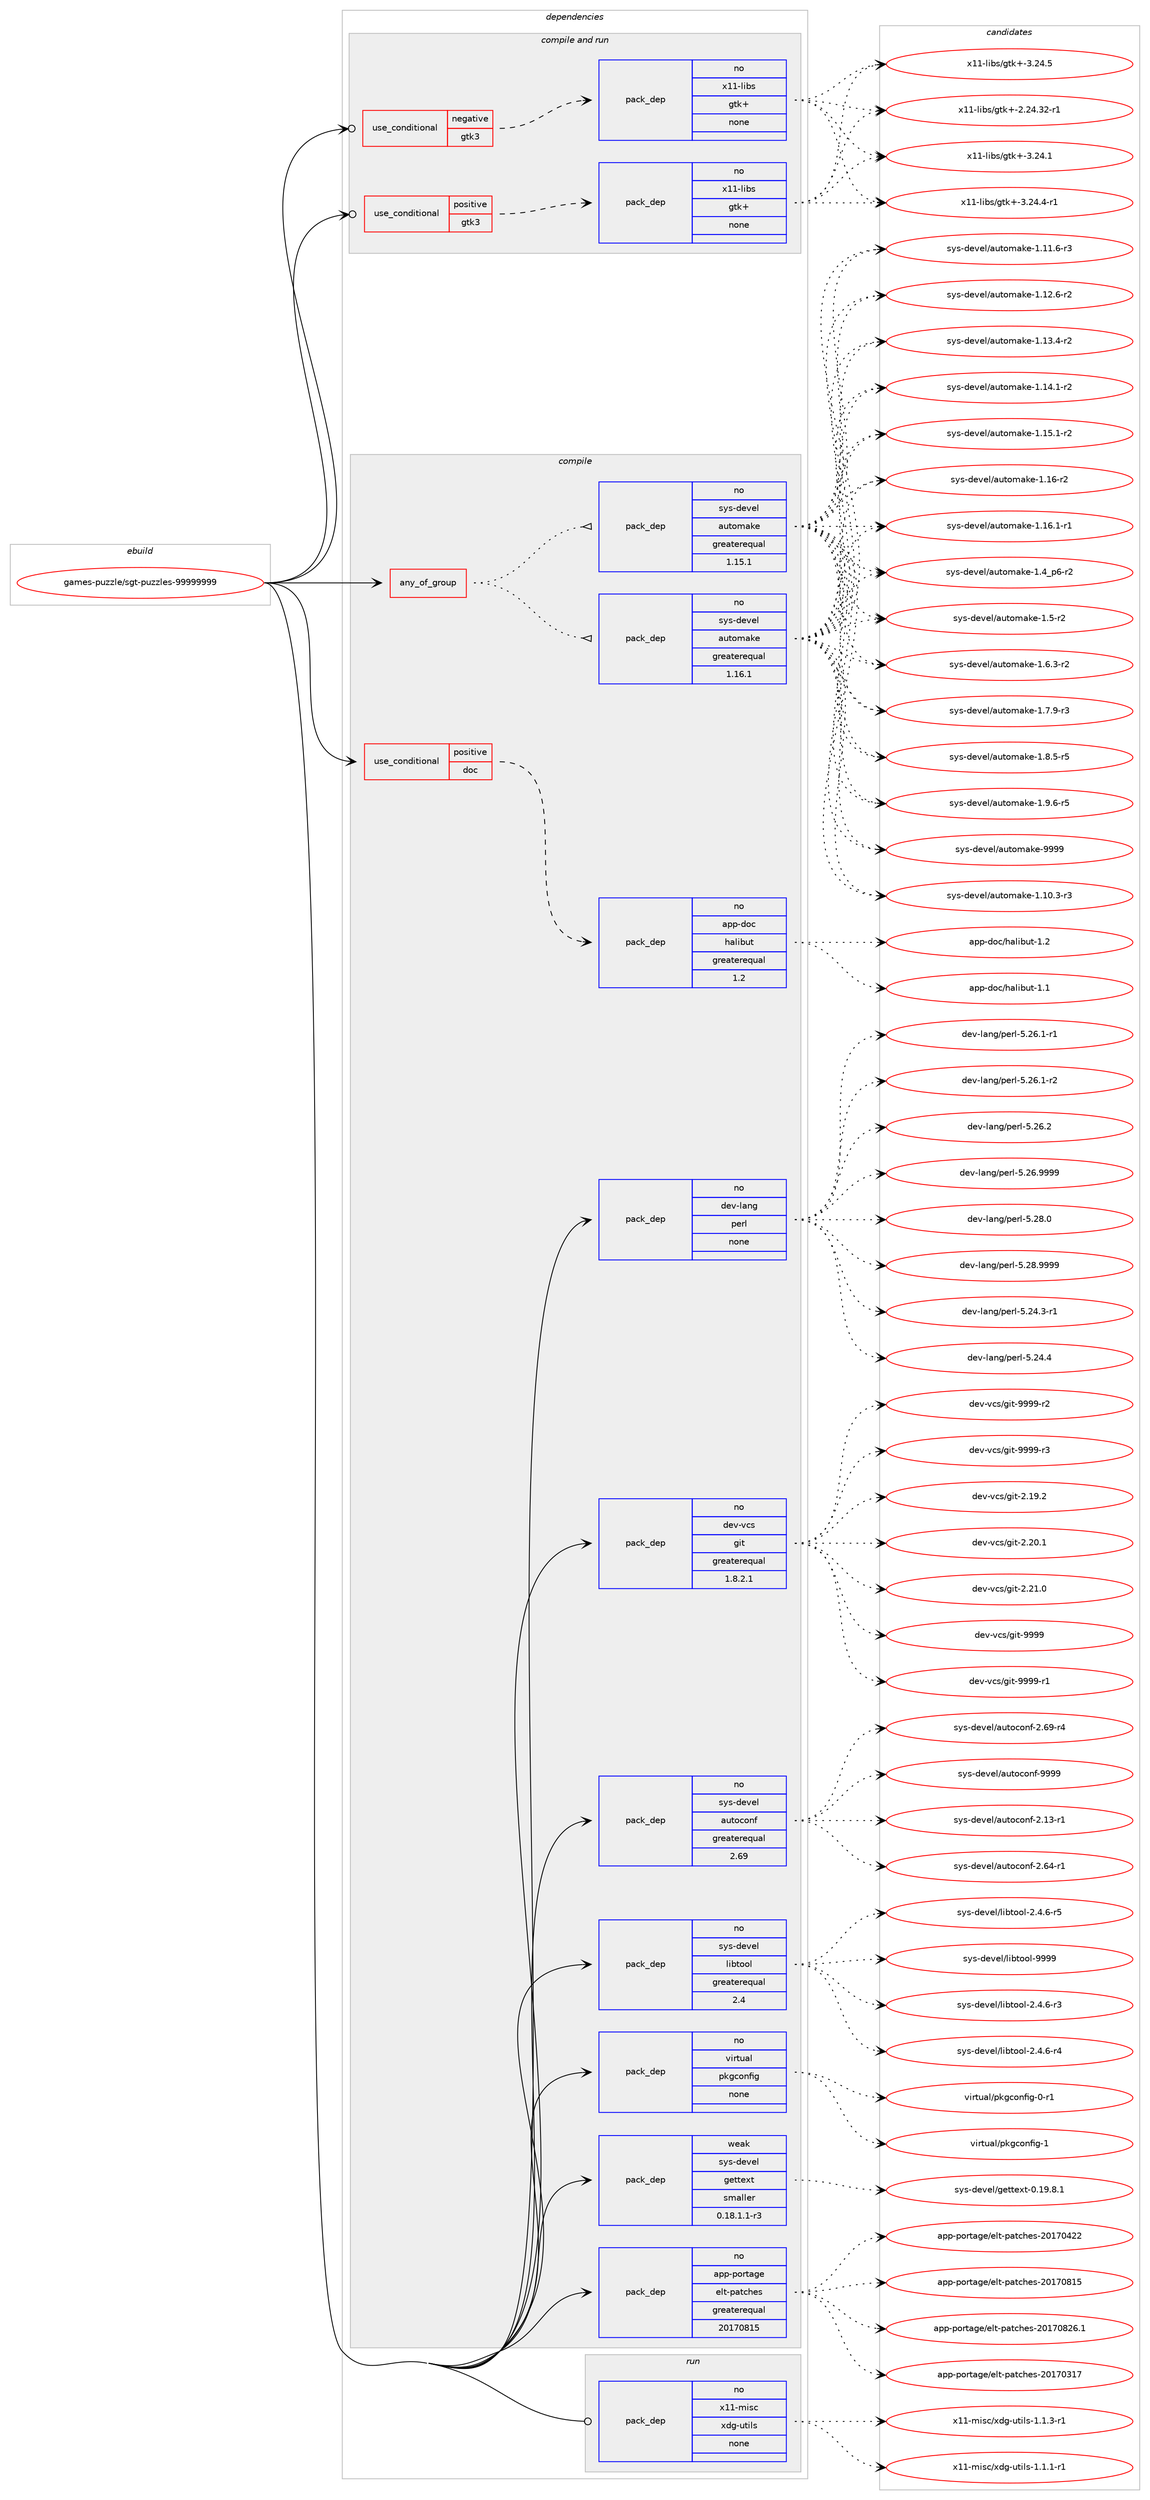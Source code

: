 digraph prolog {

# *************
# Graph options
# *************

newrank=true;
concentrate=true;
compound=true;
graph [rankdir=LR,fontname=Helvetica,fontsize=10,ranksep=1.5];#, ranksep=2.5, nodesep=0.2];
edge  [arrowhead=vee];
node  [fontname=Helvetica,fontsize=10];

# **********
# The ebuild
# **********

subgraph cluster_leftcol {
color=gray;
rank=same;
label=<<i>ebuild</i>>;
id [label="games-puzzle/sgt-puzzles-99999999", color=red, width=4, href="../games-puzzle/sgt-puzzles-99999999.svg"];
}

# ****************
# The dependencies
# ****************

subgraph cluster_midcol {
color=gray;
label=<<i>dependencies</i>>;
subgraph cluster_compile {
fillcolor="#eeeeee";
style=filled;
label=<<i>compile</i>>;
subgraph any23476 {
dependency1559564 [label=<<TABLE BORDER="0" CELLBORDER="1" CELLSPACING="0" CELLPADDING="4"><TR><TD CELLPADDING="10">any_of_group</TD></TR></TABLE>>, shape=none, color=red];subgraph pack1108554 {
dependency1559565 [label=<<TABLE BORDER="0" CELLBORDER="1" CELLSPACING="0" CELLPADDING="4" WIDTH="220"><TR><TD ROWSPAN="6" CELLPADDING="30">pack_dep</TD></TR><TR><TD WIDTH="110">no</TD></TR><TR><TD>sys-devel</TD></TR><TR><TD>automake</TD></TR><TR><TD>greaterequal</TD></TR><TR><TD>1.16.1</TD></TR></TABLE>>, shape=none, color=blue];
}
dependency1559564:e -> dependency1559565:w [weight=20,style="dotted",arrowhead="oinv"];
subgraph pack1108555 {
dependency1559566 [label=<<TABLE BORDER="0" CELLBORDER="1" CELLSPACING="0" CELLPADDING="4" WIDTH="220"><TR><TD ROWSPAN="6" CELLPADDING="30">pack_dep</TD></TR><TR><TD WIDTH="110">no</TD></TR><TR><TD>sys-devel</TD></TR><TR><TD>automake</TD></TR><TR><TD>greaterequal</TD></TR><TR><TD>1.15.1</TD></TR></TABLE>>, shape=none, color=blue];
}
dependency1559564:e -> dependency1559566:w [weight=20,style="dotted",arrowhead="oinv"];
}
id:e -> dependency1559564:w [weight=20,style="solid",arrowhead="vee"];
subgraph cond426941 {
dependency1559567 [label=<<TABLE BORDER="0" CELLBORDER="1" CELLSPACING="0" CELLPADDING="4"><TR><TD ROWSPAN="3" CELLPADDING="10">use_conditional</TD></TR><TR><TD>positive</TD></TR><TR><TD>doc</TD></TR></TABLE>>, shape=none, color=red];
subgraph pack1108556 {
dependency1559568 [label=<<TABLE BORDER="0" CELLBORDER="1" CELLSPACING="0" CELLPADDING="4" WIDTH="220"><TR><TD ROWSPAN="6" CELLPADDING="30">pack_dep</TD></TR><TR><TD WIDTH="110">no</TD></TR><TR><TD>app-doc</TD></TR><TR><TD>halibut</TD></TR><TR><TD>greaterequal</TD></TR><TR><TD>1.2</TD></TR></TABLE>>, shape=none, color=blue];
}
dependency1559567:e -> dependency1559568:w [weight=20,style="dashed",arrowhead="vee"];
}
id:e -> dependency1559567:w [weight=20,style="solid",arrowhead="vee"];
subgraph pack1108557 {
dependency1559569 [label=<<TABLE BORDER="0" CELLBORDER="1" CELLSPACING="0" CELLPADDING="4" WIDTH="220"><TR><TD ROWSPAN="6" CELLPADDING="30">pack_dep</TD></TR><TR><TD WIDTH="110">no</TD></TR><TR><TD>app-portage</TD></TR><TR><TD>elt-patches</TD></TR><TR><TD>greaterequal</TD></TR><TR><TD>20170815</TD></TR></TABLE>>, shape=none, color=blue];
}
id:e -> dependency1559569:w [weight=20,style="solid",arrowhead="vee"];
subgraph pack1108558 {
dependency1559570 [label=<<TABLE BORDER="0" CELLBORDER="1" CELLSPACING="0" CELLPADDING="4" WIDTH="220"><TR><TD ROWSPAN="6" CELLPADDING="30">pack_dep</TD></TR><TR><TD WIDTH="110">no</TD></TR><TR><TD>dev-lang</TD></TR><TR><TD>perl</TD></TR><TR><TD>none</TD></TR><TR><TD></TD></TR></TABLE>>, shape=none, color=blue];
}
id:e -> dependency1559570:w [weight=20,style="solid",arrowhead="vee"];
subgraph pack1108559 {
dependency1559571 [label=<<TABLE BORDER="0" CELLBORDER="1" CELLSPACING="0" CELLPADDING="4" WIDTH="220"><TR><TD ROWSPAN="6" CELLPADDING="30">pack_dep</TD></TR><TR><TD WIDTH="110">no</TD></TR><TR><TD>dev-vcs</TD></TR><TR><TD>git</TD></TR><TR><TD>greaterequal</TD></TR><TR><TD>1.8.2.1</TD></TR></TABLE>>, shape=none, color=blue];
}
id:e -> dependency1559571:w [weight=20,style="solid",arrowhead="vee"];
subgraph pack1108560 {
dependency1559572 [label=<<TABLE BORDER="0" CELLBORDER="1" CELLSPACING="0" CELLPADDING="4" WIDTH="220"><TR><TD ROWSPAN="6" CELLPADDING="30">pack_dep</TD></TR><TR><TD WIDTH="110">no</TD></TR><TR><TD>sys-devel</TD></TR><TR><TD>autoconf</TD></TR><TR><TD>greaterequal</TD></TR><TR><TD>2.69</TD></TR></TABLE>>, shape=none, color=blue];
}
id:e -> dependency1559572:w [weight=20,style="solid",arrowhead="vee"];
subgraph pack1108561 {
dependency1559573 [label=<<TABLE BORDER="0" CELLBORDER="1" CELLSPACING="0" CELLPADDING="4" WIDTH="220"><TR><TD ROWSPAN="6" CELLPADDING="30">pack_dep</TD></TR><TR><TD WIDTH="110">no</TD></TR><TR><TD>sys-devel</TD></TR><TR><TD>libtool</TD></TR><TR><TD>greaterequal</TD></TR><TR><TD>2.4</TD></TR></TABLE>>, shape=none, color=blue];
}
id:e -> dependency1559573:w [weight=20,style="solid",arrowhead="vee"];
subgraph pack1108562 {
dependency1559574 [label=<<TABLE BORDER="0" CELLBORDER="1" CELLSPACING="0" CELLPADDING="4" WIDTH="220"><TR><TD ROWSPAN="6" CELLPADDING="30">pack_dep</TD></TR><TR><TD WIDTH="110">no</TD></TR><TR><TD>virtual</TD></TR><TR><TD>pkgconfig</TD></TR><TR><TD>none</TD></TR><TR><TD></TD></TR></TABLE>>, shape=none, color=blue];
}
id:e -> dependency1559574:w [weight=20,style="solid",arrowhead="vee"];
subgraph pack1108563 {
dependency1559575 [label=<<TABLE BORDER="0" CELLBORDER="1" CELLSPACING="0" CELLPADDING="4" WIDTH="220"><TR><TD ROWSPAN="6" CELLPADDING="30">pack_dep</TD></TR><TR><TD WIDTH="110">weak</TD></TR><TR><TD>sys-devel</TD></TR><TR><TD>gettext</TD></TR><TR><TD>smaller</TD></TR><TR><TD>0.18.1.1-r3</TD></TR></TABLE>>, shape=none, color=blue];
}
id:e -> dependency1559575:w [weight=20,style="solid",arrowhead="vee"];
}
subgraph cluster_compileandrun {
fillcolor="#eeeeee";
style=filled;
label=<<i>compile and run</i>>;
subgraph cond426942 {
dependency1559576 [label=<<TABLE BORDER="0" CELLBORDER="1" CELLSPACING="0" CELLPADDING="4"><TR><TD ROWSPAN="3" CELLPADDING="10">use_conditional</TD></TR><TR><TD>negative</TD></TR><TR><TD>gtk3</TD></TR></TABLE>>, shape=none, color=red];
subgraph pack1108564 {
dependency1559577 [label=<<TABLE BORDER="0" CELLBORDER="1" CELLSPACING="0" CELLPADDING="4" WIDTH="220"><TR><TD ROWSPAN="6" CELLPADDING="30">pack_dep</TD></TR><TR><TD WIDTH="110">no</TD></TR><TR><TD>x11-libs</TD></TR><TR><TD>gtk+</TD></TR><TR><TD>none</TD></TR><TR><TD></TD></TR></TABLE>>, shape=none, color=blue];
}
dependency1559576:e -> dependency1559577:w [weight=20,style="dashed",arrowhead="vee"];
}
id:e -> dependency1559576:w [weight=20,style="solid",arrowhead="odotvee"];
subgraph cond426943 {
dependency1559578 [label=<<TABLE BORDER="0" CELLBORDER="1" CELLSPACING="0" CELLPADDING="4"><TR><TD ROWSPAN="3" CELLPADDING="10">use_conditional</TD></TR><TR><TD>positive</TD></TR><TR><TD>gtk3</TD></TR></TABLE>>, shape=none, color=red];
subgraph pack1108565 {
dependency1559579 [label=<<TABLE BORDER="0" CELLBORDER="1" CELLSPACING="0" CELLPADDING="4" WIDTH="220"><TR><TD ROWSPAN="6" CELLPADDING="30">pack_dep</TD></TR><TR><TD WIDTH="110">no</TD></TR><TR><TD>x11-libs</TD></TR><TR><TD>gtk+</TD></TR><TR><TD>none</TD></TR><TR><TD></TD></TR></TABLE>>, shape=none, color=blue];
}
dependency1559578:e -> dependency1559579:w [weight=20,style="dashed",arrowhead="vee"];
}
id:e -> dependency1559578:w [weight=20,style="solid",arrowhead="odotvee"];
}
subgraph cluster_run {
fillcolor="#eeeeee";
style=filled;
label=<<i>run</i>>;
subgraph pack1108566 {
dependency1559580 [label=<<TABLE BORDER="0" CELLBORDER="1" CELLSPACING="0" CELLPADDING="4" WIDTH="220"><TR><TD ROWSPAN="6" CELLPADDING="30">pack_dep</TD></TR><TR><TD WIDTH="110">no</TD></TR><TR><TD>x11-misc</TD></TR><TR><TD>xdg-utils</TD></TR><TR><TD>none</TD></TR><TR><TD></TD></TR></TABLE>>, shape=none, color=blue];
}
id:e -> dependency1559580:w [weight=20,style="solid",arrowhead="odot"];
}
}

# **************
# The candidates
# **************

subgraph cluster_choices {
rank=same;
color=gray;
label=<<i>candidates</i>>;

subgraph choice1108554 {
color=black;
nodesep=1;
choice11512111545100101118101108479711711611110997107101454946494846514511451 [label="sys-devel/automake-1.10.3-r3", color=red, width=4,href="../sys-devel/automake-1.10.3-r3.svg"];
choice11512111545100101118101108479711711611110997107101454946494946544511451 [label="sys-devel/automake-1.11.6-r3", color=red, width=4,href="../sys-devel/automake-1.11.6-r3.svg"];
choice11512111545100101118101108479711711611110997107101454946495046544511450 [label="sys-devel/automake-1.12.6-r2", color=red, width=4,href="../sys-devel/automake-1.12.6-r2.svg"];
choice11512111545100101118101108479711711611110997107101454946495146524511450 [label="sys-devel/automake-1.13.4-r2", color=red, width=4,href="../sys-devel/automake-1.13.4-r2.svg"];
choice11512111545100101118101108479711711611110997107101454946495246494511450 [label="sys-devel/automake-1.14.1-r2", color=red, width=4,href="../sys-devel/automake-1.14.1-r2.svg"];
choice11512111545100101118101108479711711611110997107101454946495346494511450 [label="sys-devel/automake-1.15.1-r2", color=red, width=4,href="../sys-devel/automake-1.15.1-r2.svg"];
choice1151211154510010111810110847971171161111099710710145494649544511450 [label="sys-devel/automake-1.16-r2", color=red, width=4,href="../sys-devel/automake-1.16-r2.svg"];
choice11512111545100101118101108479711711611110997107101454946495446494511449 [label="sys-devel/automake-1.16.1-r1", color=red, width=4,href="../sys-devel/automake-1.16.1-r1.svg"];
choice115121115451001011181011084797117116111109971071014549465295112544511450 [label="sys-devel/automake-1.4_p6-r2", color=red, width=4,href="../sys-devel/automake-1.4_p6-r2.svg"];
choice11512111545100101118101108479711711611110997107101454946534511450 [label="sys-devel/automake-1.5-r2", color=red, width=4,href="../sys-devel/automake-1.5-r2.svg"];
choice115121115451001011181011084797117116111109971071014549465446514511450 [label="sys-devel/automake-1.6.3-r2", color=red, width=4,href="../sys-devel/automake-1.6.3-r2.svg"];
choice115121115451001011181011084797117116111109971071014549465546574511451 [label="sys-devel/automake-1.7.9-r3", color=red, width=4,href="../sys-devel/automake-1.7.9-r3.svg"];
choice115121115451001011181011084797117116111109971071014549465646534511453 [label="sys-devel/automake-1.8.5-r5", color=red, width=4,href="../sys-devel/automake-1.8.5-r5.svg"];
choice115121115451001011181011084797117116111109971071014549465746544511453 [label="sys-devel/automake-1.9.6-r5", color=red, width=4,href="../sys-devel/automake-1.9.6-r5.svg"];
choice115121115451001011181011084797117116111109971071014557575757 [label="sys-devel/automake-9999", color=red, width=4,href="../sys-devel/automake-9999.svg"];
dependency1559565:e -> choice11512111545100101118101108479711711611110997107101454946494846514511451:w [style=dotted,weight="100"];
dependency1559565:e -> choice11512111545100101118101108479711711611110997107101454946494946544511451:w [style=dotted,weight="100"];
dependency1559565:e -> choice11512111545100101118101108479711711611110997107101454946495046544511450:w [style=dotted,weight="100"];
dependency1559565:e -> choice11512111545100101118101108479711711611110997107101454946495146524511450:w [style=dotted,weight="100"];
dependency1559565:e -> choice11512111545100101118101108479711711611110997107101454946495246494511450:w [style=dotted,weight="100"];
dependency1559565:e -> choice11512111545100101118101108479711711611110997107101454946495346494511450:w [style=dotted,weight="100"];
dependency1559565:e -> choice1151211154510010111810110847971171161111099710710145494649544511450:w [style=dotted,weight="100"];
dependency1559565:e -> choice11512111545100101118101108479711711611110997107101454946495446494511449:w [style=dotted,weight="100"];
dependency1559565:e -> choice115121115451001011181011084797117116111109971071014549465295112544511450:w [style=dotted,weight="100"];
dependency1559565:e -> choice11512111545100101118101108479711711611110997107101454946534511450:w [style=dotted,weight="100"];
dependency1559565:e -> choice115121115451001011181011084797117116111109971071014549465446514511450:w [style=dotted,weight="100"];
dependency1559565:e -> choice115121115451001011181011084797117116111109971071014549465546574511451:w [style=dotted,weight="100"];
dependency1559565:e -> choice115121115451001011181011084797117116111109971071014549465646534511453:w [style=dotted,weight="100"];
dependency1559565:e -> choice115121115451001011181011084797117116111109971071014549465746544511453:w [style=dotted,weight="100"];
dependency1559565:e -> choice115121115451001011181011084797117116111109971071014557575757:w [style=dotted,weight="100"];
}
subgraph choice1108555 {
color=black;
nodesep=1;
choice11512111545100101118101108479711711611110997107101454946494846514511451 [label="sys-devel/automake-1.10.3-r3", color=red, width=4,href="../sys-devel/automake-1.10.3-r3.svg"];
choice11512111545100101118101108479711711611110997107101454946494946544511451 [label="sys-devel/automake-1.11.6-r3", color=red, width=4,href="../sys-devel/automake-1.11.6-r3.svg"];
choice11512111545100101118101108479711711611110997107101454946495046544511450 [label="sys-devel/automake-1.12.6-r2", color=red, width=4,href="../sys-devel/automake-1.12.6-r2.svg"];
choice11512111545100101118101108479711711611110997107101454946495146524511450 [label="sys-devel/automake-1.13.4-r2", color=red, width=4,href="../sys-devel/automake-1.13.4-r2.svg"];
choice11512111545100101118101108479711711611110997107101454946495246494511450 [label="sys-devel/automake-1.14.1-r2", color=red, width=4,href="../sys-devel/automake-1.14.1-r2.svg"];
choice11512111545100101118101108479711711611110997107101454946495346494511450 [label="sys-devel/automake-1.15.1-r2", color=red, width=4,href="../sys-devel/automake-1.15.1-r2.svg"];
choice1151211154510010111810110847971171161111099710710145494649544511450 [label="sys-devel/automake-1.16-r2", color=red, width=4,href="../sys-devel/automake-1.16-r2.svg"];
choice11512111545100101118101108479711711611110997107101454946495446494511449 [label="sys-devel/automake-1.16.1-r1", color=red, width=4,href="../sys-devel/automake-1.16.1-r1.svg"];
choice115121115451001011181011084797117116111109971071014549465295112544511450 [label="sys-devel/automake-1.4_p6-r2", color=red, width=4,href="../sys-devel/automake-1.4_p6-r2.svg"];
choice11512111545100101118101108479711711611110997107101454946534511450 [label="sys-devel/automake-1.5-r2", color=red, width=4,href="../sys-devel/automake-1.5-r2.svg"];
choice115121115451001011181011084797117116111109971071014549465446514511450 [label="sys-devel/automake-1.6.3-r2", color=red, width=4,href="../sys-devel/automake-1.6.3-r2.svg"];
choice115121115451001011181011084797117116111109971071014549465546574511451 [label="sys-devel/automake-1.7.9-r3", color=red, width=4,href="../sys-devel/automake-1.7.9-r3.svg"];
choice115121115451001011181011084797117116111109971071014549465646534511453 [label="sys-devel/automake-1.8.5-r5", color=red, width=4,href="../sys-devel/automake-1.8.5-r5.svg"];
choice115121115451001011181011084797117116111109971071014549465746544511453 [label="sys-devel/automake-1.9.6-r5", color=red, width=4,href="../sys-devel/automake-1.9.6-r5.svg"];
choice115121115451001011181011084797117116111109971071014557575757 [label="sys-devel/automake-9999", color=red, width=4,href="../sys-devel/automake-9999.svg"];
dependency1559566:e -> choice11512111545100101118101108479711711611110997107101454946494846514511451:w [style=dotted,weight="100"];
dependency1559566:e -> choice11512111545100101118101108479711711611110997107101454946494946544511451:w [style=dotted,weight="100"];
dependency1559566:e -> choice11512111545100101118101108479711711611110997107101454946495046544511450:w [style=dotted,weight="100"];
dependency1559566:e -> choice11512111545100101118101108479711711611110997107101454946495146524511450:w [style=dotted,weight="100"];
dependency1559566:e -> choice11512111545100101118101108479711711611110997107101454946495246494511450:w [style=dotted,weight="100"];
dependency1559566:e -> choice11512111545100101118101108479711711611110997107101454946495346494511450:w [style=dotted,weight="100"];
dependency1559566:e -> choice1151211154510010111810110847971171161111099710710145494649544511450:w [style=dotted,weight="100"];
dependency1559566:e -> choice11512111545100101118101108479711711611110997107101454946495446494511449:w [style=dotted,weight="100"];
dependency1559566:e -> choice115121115451001011181011084797117116111109971071014549465295112544511450:w [style=dotted,weight="100"];
dependency1559566:e -> choice11512111545100101118101108479711711611110997107101454946534511450:w [style=dotted,weight="100"];
dependency1559566:e -> choice115121115451001011181011084797117116111109971071014549465446514511450:w [style=dotted,weight="100"];
dependency1559566:e -> choice115121115451001011181011084797117116111109971071014549465546574511451:w [style=dotted,weight="100"];
dependency1559566:e -> choice115121115451001011181011084797117116111109971071014549465646534511453:w [style=dotted,weight="100"];
dependency1559566:e -> choice115121115451001011181011084797117116111109971071014549465746544511453:w [style=dotted,weight="100"];
dependency1559566:e -> choice115121115451001011181011084797117116111109971071014557575757:w [style=dotted,weight="100"];
}
subgraph choice1108556 {
color=black;
nodesep=1;
choice97112112451001119947104971081059811711645494649 [label="app-doc/halibut-1.1", color=red, width=4,href="../app-doc/halibut-1.1.svg"];
choice97112112451001119947104971081059811711645494650 [label="app-doc/halibut-1.2", color=red, width=4,href="../app-doc/halibut-1.2.svg"];
dependency1559568:e -> choice97112112451001119947104971081059811711645494649:w [style=dotted,weight="100"];
dependency1559568:e -> choice97112112451001119947104971081059811711645494650:w [style=dotted,weight="100"];
}
subgraph choice1108557 {
color=black;
nodesep=1;
choice97112112451121111141169710310147101108116451129711699104101115455048495548514955 [label="app-portage/elt-patches-20170317", color=red, width=4,href="../app-portage/elt-patches-20170317.svg"];
choice97112112451121111141169710310147101108116451129711699104101115455048495548525050 [label="app-portage/elt-patches-20170422", color=red, width=4,href="../app-portage/elt-patches-20170422.svg"];
choice97112112451121111141169710310147101108116451129711699104101115455048495548564953 [label="app-portage/elt-patches-20170815", color=red, width=4,href="../app-portage/elt-patches-20170815.svg"];
choice971121124511211111411697103101471011081164511297116991041011154550484955485650544649 [label="app-portage/elt-patches-20170826.1", color=red, width=4,href="../app-portage/elt-patches-20170826.1.svg"];
dependency1559569:e -> choice97112112451121111141169710310147101108116451129711699104101115455048495548514955:w [style=dotted,weight="100"];
dependency1559569:e -> choice97112112451121111141169710310147101108116451129711699104101115455048495548525050:w [style=dotted,weight="100"];
dependency1559569:e -> choice97112112451121111141169710310147101108116451129711699104101115455048495548564953:w [style=dotted,weight="100"];
dependency1559569:e -> choice971121124511211111411697103101471011081164511297116991041011154550484955485650544649:w [style=dotted,weight="100"];
}
subgraph choice1108558 {
color=black;
nodesep=1;
choice100101118451089711010347112101114108455346505246514511449 [label="dev-lang/perl-5.24.3-r1", color=red, width=4,href="../dev-lang/perl-5.24.3-r1.svg"];
choice10010111845108971101034711210111410845534650524652 [label="dev-lang/perl-5.24.4", color=red, width=4,href="../dev-lang/perl-5.24.4.svg"];
choice100101118451089711010347112101114108455346505446494511449 [label="dev-lang/perl-5.26.1-r1", color=red, width=4,href="../dev-lang/perl-5.26.1-r1.svg"];
choice100101118451089711010347112101114108455346505446494511450 [label="dev-lang/perl-5.26.1-r2", color=red, width=4,href="../dev-lang/perl-5.26.1-r2.svg"];
choice10010111845108971101034711210111410845534650544650 [label="dev-lang/perl-5.26.2", color=red, width=4,href="../dev-lang/perl-5.26.2.svg"];
choice10010111845108971101034711210111410845534650544657575757 [label="dev-lang/perl-5.26.9999", color=red, width=4,href="../dev-lang/perl-5.26.9999.svg"];
choice10010111845108971101034711210111410845534650564648 [label="dev-lang/perl-5.28.0", color=red, width=4,href="../dev-lang/perl-5.28.0.svg"];
choice10010111845108971101034711210111410845534650564657575757 [label="dev-lang/perl-5.28.9999", color=red, width=4,href="../dev-lang/perl-5.28.9999.svg"];
dependency1559570:e -> choice100101118451089711010347112101114108455346505246514511449:w [style=dotted,weight="100"];
dependency1559570:e -> choice10010111845108971101034711210111410845534650524652:w [style=dotted,weight="100"];
dependency1559570:e -> choice100101118451089711010347112101114108455346505446494511449:w [style=dotted,weight="100"];
dependency1559570:e -> choice100101118451089711010347112101114108455346505446494511450:w [style=dotted,weight="100"];
dependency1559570:e -> choice10010111845108971101034711210111410845534650544650:w [style=dotted,weight="100"];
dependency1559570:e -> choice10010111845108971101034711210111410845534650544657575757:w [style=dotted,weight="100"];
dependency1559570:e -> choice10010111845108971101034711210111410845534650564648:w [style=dotted,weight="100"];
dependency1559570:e -> choice10010111845108971101034711210111410845534650564657575757:w [style=dotted,weight="100"];
}
subgraph choice1108559 {
color=black;
nodesep=1;
choice10010111845118991154710310511645504649574650 [label="dev-vcs/git-2.19.2", color=red, width=4,href="../dev-vcs/git-2.19.2.svg"];
choice10010111845118991154710310511645504650484649 [label="dev-vcs/git-2.20.1", color=red, width=4,href="../dev-vcs/git-2.20.1.svg"];
choice10010111845118991154710310511645504650494648 [label="dev-vcs/git-2.21.0", color=red, width=4,href="../dev-vcs/git-2.21.0.svg"];
choice1001011184511899115471031051164557575757 [label="dev-vcs/git-9999", color=red, width=4,href="../dev-vcs/git-9999.svg"];
choice10010111845118991154710310511645575757574511449 [label="dev-vcs/git-9999-r1", color=red, width=4,href="../dev-vcs/git-9999-r1.svg"];
choice10010111845118991154710310511645575757574511450 [label="dev-vcs/git-9999-r2", color=red, width=4,href="../dev-vcs/git-9999-r2.svg"];
choice10010111845118991154710310511645575757574511451 [label="dev-vcs/git-9999-r3", color=red, width=4,href="../dev-vcs/git-9999-r3.svg"];
dependency1559571:e -> choice10010111845118991154710310511645504649574650:w [style=dotted,weight="100"];
dependency1559571:e -> choice10010111845118991154710310511645504650484649:w [style=dotted,weight="100"];
dependency1559571:e -> choice10010111845118991154710310511645504650494648:w [style=dotted,weight="100"];
dependency1559571:e -> choice1001011184511899115471031051164557575757:w [style=dotted,weight="100"];
dependency1559571:e -> choice10010111845118991154710310511645575757574511449:w [style=dotted,weight="100"];
dependency1559571:e -> choice10010111845118991154710310511645575757574511450:w [style=dotted,weight="100"];
dependency1559571:e -> choice10010111845118991154710310511645575757574511451:w [style=dotted,weight="100"];
}
subgraph choice1108560 {
color=black;
nodesep=1;
choice1151211154510010111810110847971171161119911111010245504649514511449 [label="sys-devel/autoconf-2.13-r1", color=red, width=4,href="../sys-devel/autoconf-2.13-r1.svg"];
choice1151211154510010111810110847971171161119911111010245504654524511449 [label="sys-devel/autoconf-2.64-r1", color=red, width=4,href="../sys-devel/autoconf-2.64-r1.svg"];
choice1151211154510010111810110847971171161119911111010245504654574511452 [label="sys-devel/autoconf-2.69-r4", color=red, width=4,href="../sys-devel/autoconf-2.69-r4.svg"];
choice115121115451001011181011084797117116111991111101024557575757 [label="sys-devel/autoconf-9999", color=red, width=4,href="../sys-devel/autoconf-9999.svg"];
dependency1559572:e -> choice1151211154510010111810110847971171161119911111010245504649514511449:w [style=dotted,weight="100"];
dependency1559572:e -> choice1151211154510010111810110847971171161119911111010245504654524511449:w [style=dotted,weight="100"];
dependency1559572:e -> choice1151211154510010111810110847971171161119911111010245504654574511452:w [style=dotted,weight="100"];
dependency1559572:e -> choice115121115451001011181011084797117116111991111101024557575757:w [style=dotted,weight="100"];
}
subgraph choice1108561 {
color=black;
nodesep=1;
choice1151211154510010111810110847108105981161111111084550465246544511451 [label="sys-devel/libtool-2.4.6-r3", color=red, width=4,href="../sys-devel/libtool-2.4.6-r3.svg"];
choice1151211154510010111810110847108105981161111111084550465246544511452 [label="sys-devel/libtool-2.4.6-r4", color=red, width=4,href="../sys-devel/libtool-2.4.6-r4.svg"];
choice1151211154510010111810110847108105981161111111084550465246544511453 [label="sys-devel/libtool-2.4.6-r5", color=red, width=4,href="../sys-devel/libtool-2.4.6-r5.svg"];
choice1151211154510010111810110847108105981161111111084557575757 [label="sys-devel/libtool-9999", color=red, width=4,href="../sys-devel/libtool-9999.svg"];
dependency1559573:e -> choice1151211154510010111810110847108105981161111111084550465246544511451:w [style=dotted,weight="100"];
dependency1559573:e -> choice1151211154510010111810110847108105981161111111084550465246544511452:w [style=dotted,weight="100"];
dependency1559573:e -> choice1151211154510010111810110847108105981161111111084550465246544511453:w [style=dotted,weight="100"];
dependency1559573:e -> choice1151211154510010111810110847108105981161111111084557575757:w [style=dotted,weight="100"];
}
subgraph choice1108562 {
color=black;
nodesep=1;
choice11810511411611797108471121071039911111010210510345484511449 [label="virtual/pkgconfig-0-r1", color=red, width=4,href="../virtual/pkgconfig-0-r1.svg"];
choice1181051141161179710847112107103991111101021051034549 [label="virtual/pkgconfig-1", color=red, width=4,href="../virtual/pkgconfig-1.svg"];
dependency1559574:e -> choice11810511411611797108471121071039911111010210510345484511449:w [style=dotted,weight="100"];
dependency1559574:e -> choice1181051141161179710847112107103991111101021051034549:w [style=dotted,weight="100"];
}
subgraph choice1108563 {
color=black;
nodesep=1;
choice1151211154510010111810110847103101116116101120116454846495746564649 [label="sys-devel/gettext-0.19.8.1", color=red, width=4,href="../sys-devel/gettext-0.19.8.1.svg"];
dependency1559575:e -> choice1151211154510010111810110847103101116116101120116454846495746564649:w [style=dotted,weight="100"];
}
subgraph choice1108564 {
color=black;
nodesep=1;
choice12049494510810598115471031161074345504650524651504511449 [label="x11-libs/gtk+-2.24.32-r1", color=red, width=4,href="../x11-libs/gtk+-2.24.32-r1.svg"];
choice12049494510810598115471031161074345514650524649 [label="x11-libs/gtk+-3.24.1", color=red, width=4,href="../x11-libs/gtk+-3.24.1.svg"];
choice120494945108105981154710311610743455146505246524511449 [label="x11-libs/gtk+-3.24.4-r1", color=red, width=4,href="../x11-libs/gtk+-3.24.4-r1.svg"];
choice12049494510810598115471031161074345514650524653 [label="x11-libs/gtk+-3.24.5", color=red, width=4,href="../x11-libs/gtk+-3.24.5.svg"];
dependency1559577:e -> choice12049494510810598115471031161074345504650524651504511449:w [style=dotted,weight="100"];
dependency1559577:e -> choice12049494510810598115471031161074345514650524649:w [style=dotted,weight="100"];
dependency1559577:e -> choice120494945108105981154710311610743455146505246524511449:w [style=dotted,weight="100"];
dependency1559577:e -> choice12049494510810598115471031161074345514650524653:w [style=dotted,weight="100"];
}
subgraph choice1108565 {
color=black;
nodesep=1;
choice12049494510810598115471031161074345504650524651504511449 [label="x11-libs/gtk+-2.24.32-r1", color=red, width=4,href="../x11-libs/gtk+-2.24.32-r1.svg"];
choice12049494510810598115471031161074345514650524649 [label="x11-libs/gtk+-3.24.1", color=red, width=4,href="../x11-libs/gtk+-3.24.1.svg"];
choice120494945108105981154710311610743455146505246524511449 [label="x11-libs/gtk+-3.24.4-r1", color=red, width=4,href="../x11-libs/gtk+-3.24.4-r1.svg"];
choice12049494510810598115471031161074345514650524653 [label="x11-libs/gtk+-3.24.5", color=red, width=4,href="../x11-libs/gtk+-3.24.5.svg"];
dependency1559579:e -> choice12049494510810598115471031161074345504650524651504511449:w [style=dotted,weight="100"];
dependency1559579:e -> choice12049494510810598115471031161074345514650524649:w [style=dotted,weight="100"];
dependency1559579:e -> choice120494945108105981154710311610743455146505246524511449:w [style=dotted,weight="100"];
dependency1559579:e -> choice12049494510810598115471031161074345514650524653:w [style=dotted,weight="100"];
}
subgraph choice1108566 {
color=black;
nodesep=1;
choice1204949451091051159947120100103451171161051081154549464946494511449 [label="x11-misc/xdg-utils-1.1.1-r1", color=red, width=4,href="../x11-misc/xdg-utils-1.1.1-r1.svg"];
choice1204949451091051159947120100103451171161051081154549464946514511449 [label="x11-misc/xdg-utils-1.1.3-r1", color=red, width=4,href="../x11-misc/xdg-utils-1.1.3-r1.svg"];
dependency1559580:e -> choice1204949451091051159947120100103451171161051081154549464946494511449:w [style=dotted,weight="100"];
dependency1559580:e -> choice1204949451091051159947120100103451171161051081154549464946514511449:w [style=dotted,weight="100"];
}
}

}
